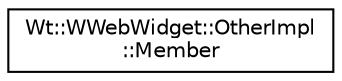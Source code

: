 digraph "Graphical Class Hierarchy"
{
 // LATEX_PDF_SIZE
  edge [fontname="Helvetica",fontsize="10",labelfontname="Helvetica",labelfontsize="10"];
  node [fontname="Helvetica",fontsize="10",shape=record];
  rankdir="LR";
  Node0 [label="Wt::WWebWidget::OtherImpl\l::Member",height=0.2,width=0.4,color="black", fillcolor="white", style="filled",URL="$structWt_1_1WWebWidget_1_1OtherImpl_1_1Member.html",tooltip=" "];
}
